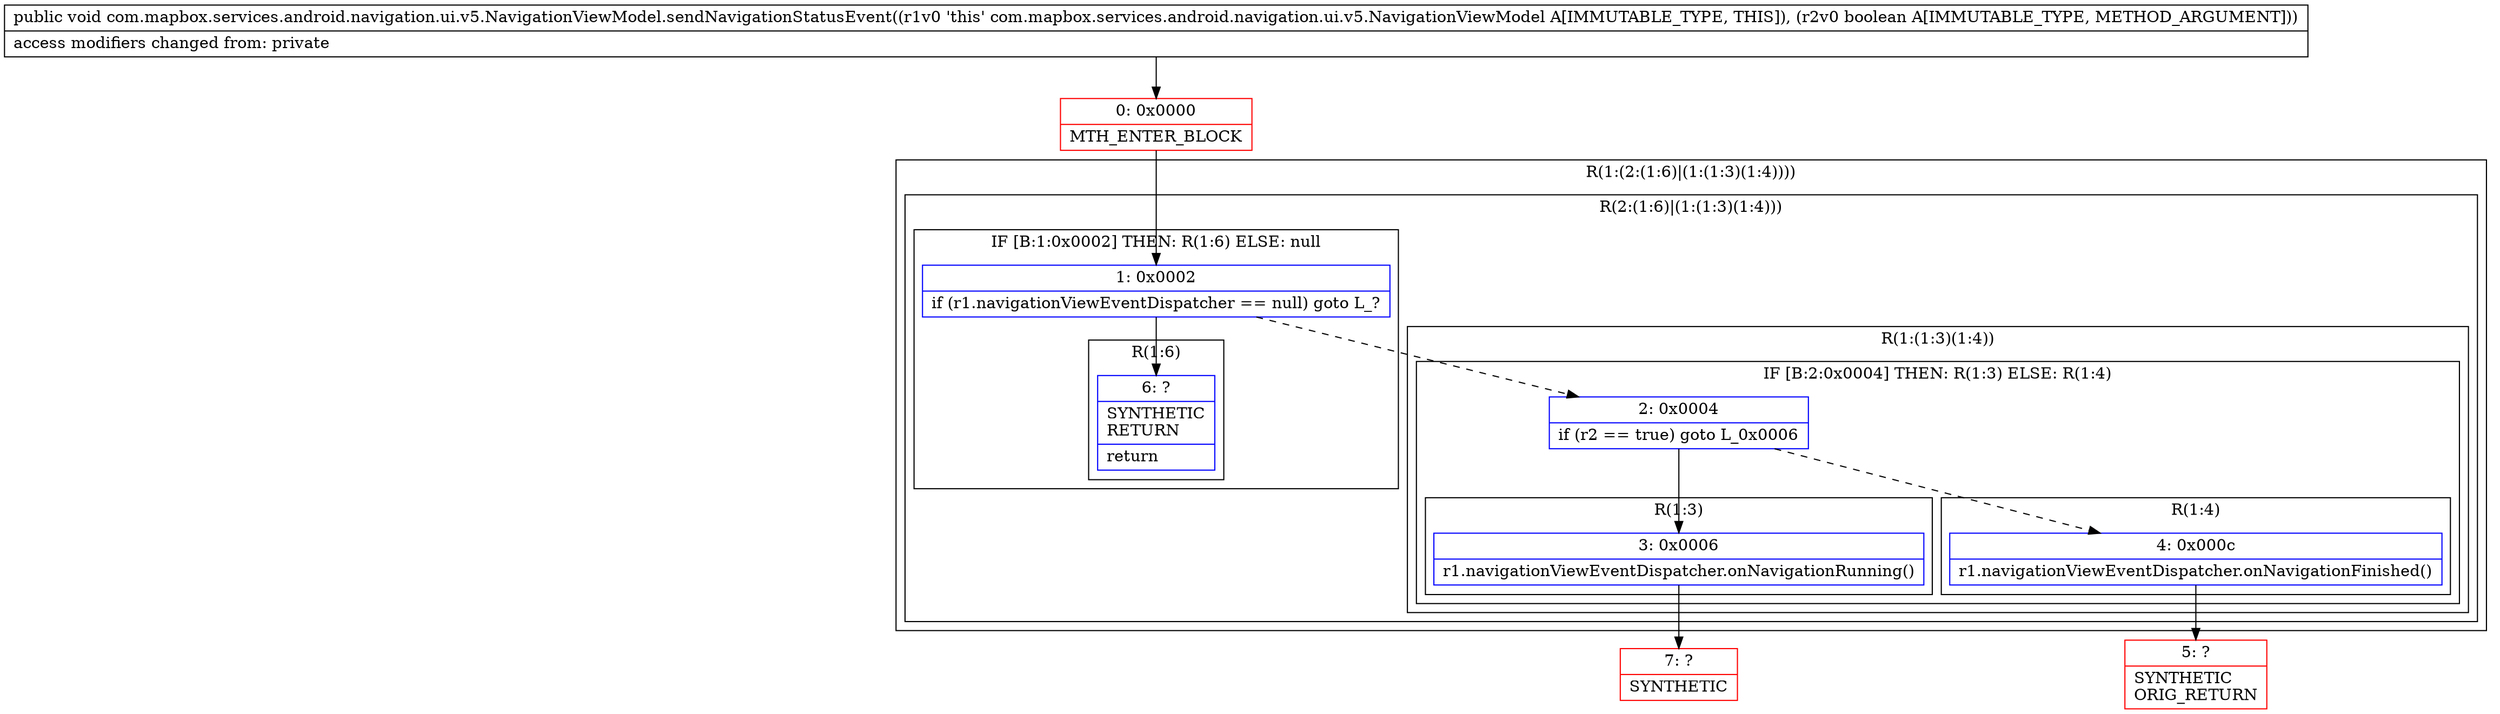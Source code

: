 digraph "CFG forcom.mapbox.services.android.navigation.ui.v5.NavigationViewModel.sendNavigationStatusEvent(Z)V" {
subgraph cluster_Region_1211827303 {
label = "R(1:(2:(1:6)|(1:(1:3)(1:4))))";
node [shape=record,color=blue];
subgraph cluster_Region_1994818435 {
label = "R(2:(1:6)|(1:(1:3)(1:4)))";
node [shape=record,color=blue];
subgraph cluster_IfRegion_67768408 {
label = "IF [B:1:0x0002] THEN: R(1:6) ELSE: null";
node [shape=record,color=blue];
Node_1 [shape=record,label="{1\:\ 0x0002|if (r1.navigationViewEventDispatcher == null) goto L_?\l}"];
subgraph cluster_Region_227588086 {
label = "R(1:6)";
node [shape=record,color=blue];
Node_6 [shape=record,label="{6\:\ ?|SYNTHETIC\lRETURN\l|return\l}"];
}
}
subgraph cluster_Region_496534047 {
label = "R(1:(1:3)(1:4))";
node [shape=record,color=blue];
subgraph cluster_IfRegion_1604382900 {
label = "IF [B:2:0x0004] THEN: R(1:3) ELSE: R(1:4)";
node [shape=record,color=blue];
Node_2 [shape=record,label="{2\:\ 0x0004|if (r2 == true) goto L_0x0006\l}"];
subgraph cluster_Region_192717768 {
label = "R(1:3)";
node [shape=record,color=blue];
Node_3 [shape=record,label="{3\:\ 0x0006|r1.navigationViewEventDispatcher.onNavigationRunning()\l}"];
}
subgraph cluster_Region_56330838 {
label = "R(1:4)";
node [shape=record,color=blue];
Node_4 [shape=record,label="{4\:\ 0x000c|r1.navigationViewEventDispatcher.onNavigationFinished()\l}"];
}
}
}
}
}
Node_0 [shape=record,color=red,label="{0\:\ 0x0000|MTH_ENTER_BLOCK\l}"];
Node_5 [shape=record,color=red,label="{5\:\ ?|SYNTHETIC\lORIG_RETURN\l}"];
Node_7 [shape=record,color=red,label="{7\:\ ?|SYNTHETIC\l}"];
MethodNode[shape=record,label="{public void com.mapbox.services.android.navigation.ui.v5.NavigationViewModel.sendNavigationStatusEvent((r1v0 'this' com.mapbox.services.android.navigation.ui.v5.NavigationViewModel A[IMMUTABLE_TYPE, THIS]), (r2v0 boolean A[IMMUTABLE_TYPE, METHOD_ARGUMENT]))  | access modifiers changed from: private\l}"];
MethodNode -> Node_0;
Node_1 -> Node_2[style=dashed];
Node_1 -> Node_6;
Node_2 -> Node_3;
Node_2 -> Node_4[style=dashed];
Node_3 -> Node_7;
Node_4 -> Node_5;
Node_0 -> Node_1;
}

